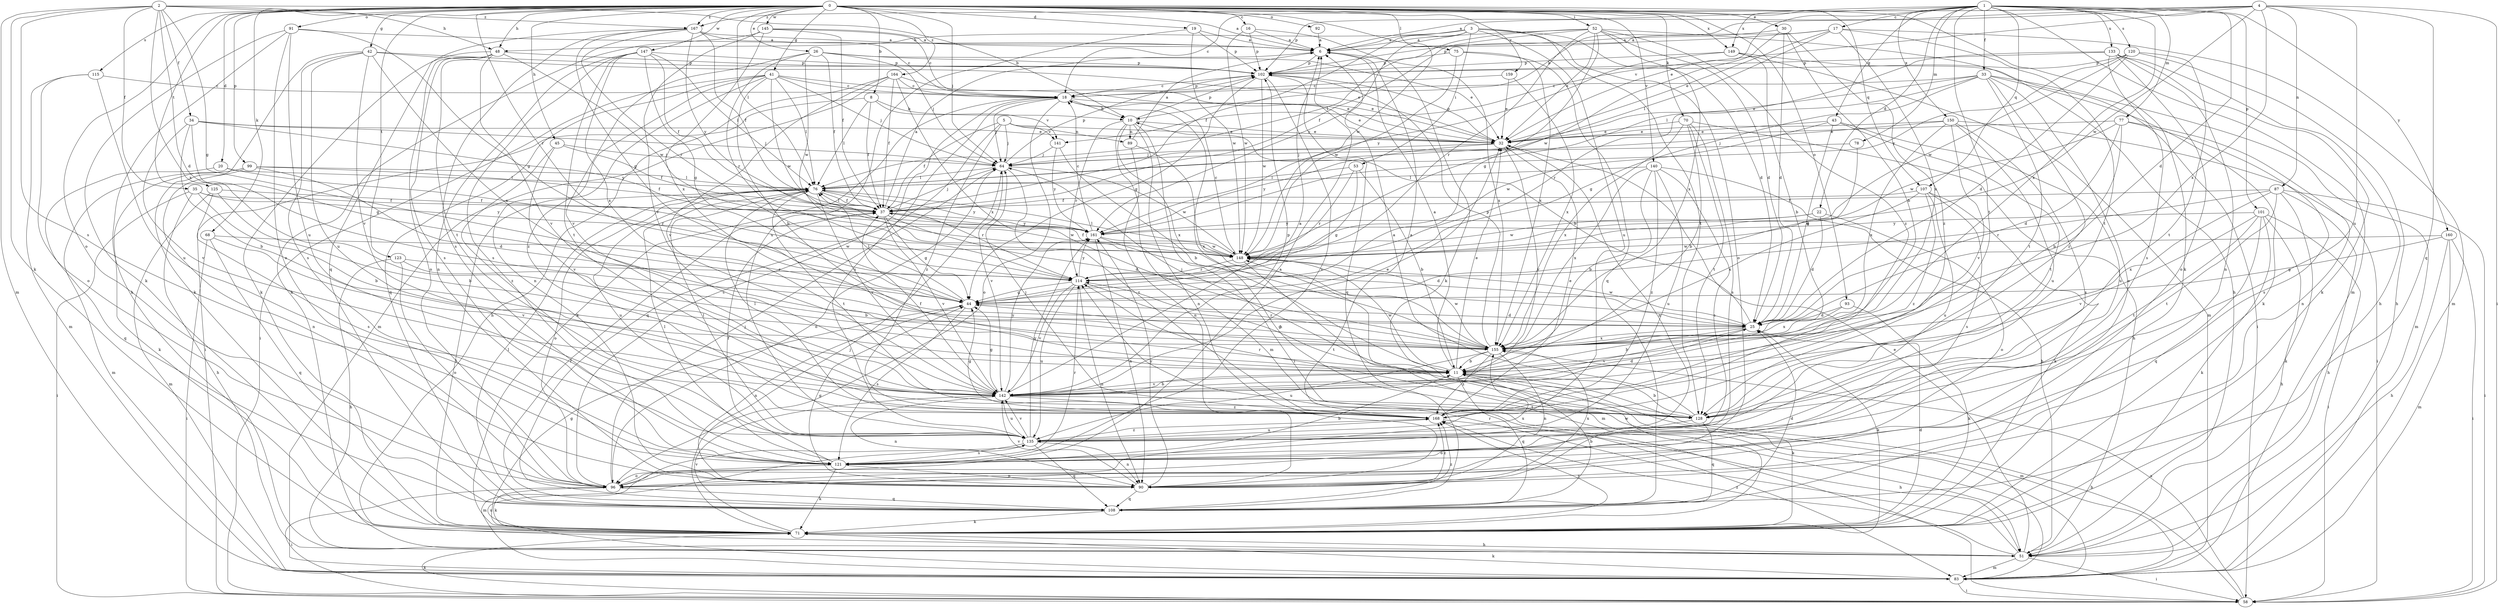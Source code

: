 strict digraph  {
0;
1;
2;
3;
4;
5;
6;
8;
10;
11;
16;
17;
18;
19;
20;
22;
25;
26;
30;
32;
33;
34;
35;
37;
41;
42;
43;
44;
45;
48;
51;
52;
53;
58;
64;
68;
70;
71;
75;
76;
77;
78;
83;
87;
89;
90;
91;
92;
93;
96;
99;
101;
102;
107;
108;
114;
115;
120;
121;
123;
125;
128;
133;
135;
140;
141;
142;
145;
147;
148;
149;
150;
155;
159;
160;
161;
164;
167;
168;
0 -> 6  [label=a];
0 -> 8  [label=b];
0 -> 16  [label=c];
0 -> 19  [label=d];
0 -> 20  [label=d];
0 -> 26  [label=e];
0 -> 30  [label=e];
0 -> 41  [label=g];
0 -> 42  [label=g];
0 -> 45  [label=h];
0 -> 48  [label=h];
0 -> 52  [label=i];
0 -> 64  [label=j];
0 -> 68  [label=k];
0 -> 70  [label=k];
0 -> 71  [label=k];
0 -> 75  [label=l];
0 -> 76  [label=l];
0 -> 91  [label=o];
0 -> 92  [label=o];
0 -> 93  [label=o];
0 -> 96  [label=o];
0 -> 99  [label=p];
0 -> 107  [label=q];
0 -> 114  [label=r];
0 -> 115  [label=s];
0 -> 123  [label=t];
0 -> 125  [label=t];
0 -> 140  [label=v];
0 -> 145  [label=w];
0 -> 147  [label=w];
0 -> 148  [label=w];
0 -> 149  [label=x];
0 -> 159  [label=y];
0 -> 164  [label=z];
0 -> 167  [label=z];
1 -> 17  [label=c];
1 -> 22  [label=d];
1 -> 25  [label=d];
1 -> 32  [label=e];
1 -> 33  [label=f];
1 -> 43  [label=g];
1 -> 77  [label=m];
1 -> 78  [label=m];
1 -> 83  [label=m];
1 -> 101  [label=p];
1 -> 102  [label=p];
1 -> 107  [label=q];
1 -> 120  [label=s];
1 -> 128  [label=t];
1 -> 133  [label=u];
1 -> 149  [label=x];
1 -> 150  [label=x];
1 -> 155  [label=x];
1 -> 160  [label=y];
2 -> 10  [label=b];
2 -> 25  [label=d];
2 -> 34  [label=f];
2 -> 35  [label=f];
2 -> 44  [label=g];
2 -> 48  [label=h];
2 -> 71  [label=k];
2 -> 83  [label=m];
2 -> 121  [label=s];
2 -> 155  [label=x];
2 -> 167  [label=z];
3 -> 6  [label=a];
3 -> 25  [label=d];
3 -> 37  [label=f];
3 -> 48  [label=h];
3 -> 53  [label=i];
3 -> 96  [label=o];
3 -> 128  [label=t];
3 -> 135  [label=u];
3 -> 161  [label=y];
4 -> 6  [label=a];
4 -> 10  [label=b];
4 -> 18  [label=c];
4 -> 58  [label=i];
4 -> 87  [label=n];
4 -> 108  [label=q];
4 -> 135  [label=u];
4 -> 141  [label=v];
4 -> 148  [label=w];
4 -> 155  [label=x];
4 -> 167  [label=z];
5 -> 32  [label=e];
5 -> 37  [label=f];
5 -> 64  [label=j];
5 -> 89  [label=n];
5 -> 108  [label=q];
5 -> 141  [label=v];
5 -> 168  [label=z];
6 -> 102  [label=p];
6 -> 155  [label=x];
8 -> 10  [label=b];
8 -> 37  [label=f];
8 -> 58  [label=i];
8 -> 76  [label=l];
8 -> 141  [label=v];
10 -> 32  [label=e];
10 -> 58  [label=i];
10 -> 83  [label=m];
10 -> 89  [label=n];
10 -> 90  [label=n];
10 -> 102  [label=p];
10 -> 114  [label=r];
10 -> 155  [label=x];
11 -> 6  [label=a];
11 -> 32  [label=e];
11 -> 64  [label=j];
11 -> 71  [label=k];
11 -> 83  [label=m];
11 -> 108  [label=q];
11 -> 142  [label=v];
11 -> 148  [label=w];
16 -> 6  [label=a];
16 -> 71  [label=k];
16 -> 102  [label=p];
16 -> 148  [label=w];
17 -> 6  [label=a];
17 -> 32  [label=e];
17 -> 76  [label=l];
17 -> 83  [label=m];
17 -> 102  [label=p];
17 -> 128  [label=t];
17 -> 155  [label=x];
18 -> 10  [label=b];
18 -> 32  [label=e];
18 -> 51  [label=h];
18 -> 64  [label=j];
18 -> 71  [label=k];
18 -> 96  [label=o];
18 -> 102  [label=p];
18 -> 135  [label=u];
19 -> 6  [label=a];
19 -> 102  [label=p];
19 -> 135  [label=u];
19 -> 148  [label=w];
20 -> 76  [label=l];
20 -> 108  [label=q];
20 -> 114  [label=r];
22 -> 25  [label=d];
22 -> 96  [label=o];
22 -> 148  [label=w];
22 -> 161  [label=y];
25 -> 10  [label=b];
25 -> 11  [label=b];
25 -> 71  [label=k];
25 -> 142  [label=v];
25 -> 148  [label=w];
25 -> 155  [label=x];
26 -> 32  [label=e];
26 -> 37  [label=f];
26 -> 64  [label=j];
26 -> 102  [label=p];
26 -> 114  [label=r];
26 -> 142  [label=v];
26 -> 148  [label=w];
30 -> 6  [label=a];
30 -> 11  [label=b];
30 -> 25  [label=d];
30 -> 148  [label=w];
30 -> 168  [label=z];
32 -> 64  [label=j];
32 -> 90  [label=n];
32 -> 102  [label=p];
32 -> 142  [label=v];
32 -> 161  [label=y];
33 -> 18  [label=c];
33 -> 32  [label=e];
33 -> 44  [label=g];
33 -> 71  [label=k];
33 -> 83  [label=m];
33 -> 96  [label=o];
33 -> 114  [label=r];
33 -> 128  [label=t];
33 -> 168  [label=z];
34 -> 11  [label=b];
34 -> 32  [label=e];
34 -> 44  [label=g];
34 -> 64  [label=j];
34 -> 142  [label=v];
34 -> 161  [label=y];
35 -> 11  [label=b];
35 -> 37  [label=f];
35 -> 51  [label=h];
35 -> 58  [label=i];
35 -> 161  [label=y];
37 -> 6  [label=a];
37 -> 25  [label=d];
37 -> 44  [label=g];
37 -> 64  [label=j];
37 -> 76  [label=l];
37 -> 142  [label=v];
37 -> 148  [label=w];
37 -> 161  [label=y];
41 -> 11  [label=b];
41 -> 18  [label=c];
41 -> 32  [label=e];
41 -> 58  [label=i];
41 -> 64  [label=j];
41 -> 76  [label=l];
41 -> 90  [label=n];
41 -> 108  [label=q];
41 -> 148  [label=w];
41 -> 168  [label=z];
42 -> 32  [label=e];
42 -> 71  [label=k];
42 -> 102  [label=p];
42 -> 121  [label=s];
42 -> 135  [label=u];
42 -> 142  [label=v];
42 -> 155  [label=x];
43 -> 25  [label=d];
43 -> 32  [label=e];
43 -> 128  [label=t];
43 -> 135  [label=u];
43 -> 148  [label=w];
44 -> 25  [label=d];
44 -> 76  [label=l];
44 -> 90  [label=n];
44 -> 121  [label=s];
45 -> 37  [label=f];
45 -> 64  [label=j];
45 -> 142  [label=v];
45 -> 168  [label=z];
48 -> 71  [label=k];
48 -> 96  [label=o];
48 -> 102  [label=p];
48 -> 121  [label=s];
48 -> 128  [label=t];
48 -> 142  [label=v];
48 -> 148  [label=w];
51 -> 32  [label=e];
51 -> 58  [label=i];
51 -> 83  [label=m];
51 -> 114  [label=r];
51 -> 168  [label=z];
52 -> 6  [label=a];
52 -> 25  [label=d];
52 -> 32  [label=e];
52 -> 37  [label=f];
52 -> 44  [label=g];
52 -> 51  [label=h];
52 -> 76  [label=l];
52 -> 114  [label=r];
52 -> 155  [label=x];
52 -> 168  [label=z];
53 -> 11  [label=b];
53 -> 44  [label=g];
53 -> 76  [label=l];
53 -> 114  [label=r];
58 -> 11  [label=b];
58 -> 71  [label=k];
58 -> 155  [label=x];
64 -> 76  [label=l];
64 -> 96  [label=o];
64 -> 102  [label=p];
64 -> 142  [label=v];
64 -> 148  [label=w];
64 -> 168  [label=z];
68 -> 58  [label=i];
68 -> 108  [label=q];
68 -> 142  [label=v];
68 -> 148  [label=w];
70 -> 11  [label=b];
70 -> 32  [label=e];
70 -> 51  [label=h];
70 -> 121  [label=s];
70 -> 128  [label=t];
70 -> 155  [label=x];
71 -> 25  [label=d];
71 -> 44  [label=g];
71 -> 51  [label=h];
71 -> 64  [label=j];
71 -> 76  [label=l];
71 -> 142  [label=v];
71 -> 168  [label=z];
75 -> 102  [label=p];
75 -> 108  [label=q];
75 -> 148  [label=w];
75 -> 155  [label=x];
76 -> 37  [label=f];
76 -> 96  [label=o];
76 -> 114  [label=r];
76 -> 128  [label=t];
76 -> 135  [label=u];
76 -> 142  [label=v];
76 -> 161  [label=y];
77 -> 11  [label=b];
77 -> 25  [label=d];
77 -> 32  [label=e];
77 -> 90  [label=n];
77 -> 121  [label=s];
77 -> 148  [label=w];
78 -> 44  [label=g];
78 -> 64  [label=j];
83 -> 58  [label=i];
83 -> 71  [label=k];
83 -> 135  [label=u];
83 -> 148  [label=w];
87 -> 37  [label=f];
87 -> 51  [label=h];
87 -> 58  [label=i];
87 -> 71  [label=k];
87 -> 114  [label=r];
87 -> 128  [label=t];
87 -> 155  [label=x];
89 -> 6  [label=a];
89 -> 90  [label=n];
89 -> 155  [label=x];
90 -> 44  [label=g];
90 -> 108  [label=q];
90 -> 142  [label=v];
90 -> 155  [label=x];
90 -> 161  [label=y];
90 -> 168  [label=z];
91 -> 6  [label=a];
91 -> 44  [label=g];
91 -> 51  [label=h];
91 -> 71  [label=k];
91 -> 96  [label=o];
91 -> 135  [label=u];
92 -> 6  [label=a];
93 -> 25  [label=d];
93 -> 71  [label=k];
93 -> 155  [label=x];
96 -> 6  [label=a];
96 -> 18  [label=c];
96 -> 58  [label=i];
96 -> 64  [label=j];
96 -> 71  [label=k];
96 -> 108  [label=q];
96 -> 155  [label=x];
99 -> 25  [label=d];
99 -> 37  [label=f];
99 -> 71  [label=k];
99 -> 76  [label=l];
99 -> 83  [label=m];
99 -> 90  [label=n];
101 -> 51  [label=h];
101 -> 58  [label=i];
101 -> 71  [label=k];
101 -> 108  [label=q];
101 -> 128  [label=t];
101 -> 142  [label=v];
101 -> 161  [label=y];
102 -> 18  [label=c];
102 -> 44  [label=g];
102 -> 108  [label=q];
102 -> 121  [label=s];
102 -> 148  [label=w];
107 -> 37  [label=f];
107 -> 71  [label=k];
107 -> 121  [label=s];
107 -> 135  [label=u];
107 -> 155  [label=x];
107 -> 168  [label=z];
108 -> 11  [label=b];
108 -> 25  [label=d];
108 -> 37  [label=f];
108 -> 71  [label=k];
108 -> 76  [label=l];
108 -> 168  [label=z];
114 -> 44  [label=g];
114 -> 90  [label=n];
114 -> 128  [label=t];
114 -> 135  [label=u];
114 -> 142  [label=v];
114 -> 161  [label=y];
115 -> 18  [label=c];
115 -> 83  [label=m];
115 -> 96  [label=o];
115 -> 135  [label=u];
120 -> 25  [label=d];
120 -> 51  [label=h];
120 -> 102  [label=p];
120 -> 128  [label=t];
120 -> 148  [label=w];
120 -> 161  [label=y];
121 -> 11  [label=b];
121 -> 37  [label=f];
121 -> 71  [label=k];
121 -> 76  [label=l];
121 -> 90  [label=n];
121 -> 96  [label=o];
121 -> 114  [label=r];
123 -> 11  [label=b];
123 -> 51  [label=h];
123 -> 96  [label=o];
123 -> 114  [label=r];
125 -> 11  [label=b];
125 -> 37  [label=f];
125 -> 83  [label=m];
125 -> 121  [label=s];
128 -> 6  [label=a];
128 -> 11  [label=b];
128 -> 96  [label=o];
128 -> 108  [label=q];
128 -> 114  [label=r];
133 -> 51  [label=h];
133 -> 71  [label=k];
133 -> 76  [label=l];
133 -> 90  [label=n];
133 -> 96  [label=o];
133 -> 102  [label=p];
133 -> 121  [label=s];
135 -> 76  [label=l];
135 -> 83  [label=m];
135 -> 90  [label=n];
135 -> 108  [label=q];
135 -> 121  [label=s];
135 -> 142  [label=v];
135 -> 161  [label=y];
135 -> 168  [label=z];
140 -> 11  [label=b];
140 -> 51  [label=h];
140 -> 76  [label=l];
140 -> 121  [label=s];
140 -> 135  [label=u];
140 -> 155  [label=x];
140 -> 168  [label=z];
141 -> 11  [label=b];
141 -> 64  [label=j];
141 -> 161  [label=y];
142 -> 6  [label=a];
142 -> 11  [label=b];
142 -> 25  [label=d];
142 -> 32  [label=e];
142 -> 37  [label=f];
142 -> 44  [label=g];
142 -> 90  [label=n];
142 -> 102  [label=p];
142 -> 128  [label=t];
142 -> 135  [label=u];
142 -> 161  [label=y];
142 -> 168  [label=z];
145 -> 6  [label=a];
145 -> 18  [label=c];
145 -> 37  [label=f];
145 -> 51  [label=h];
145 -> 142  [label=v];
145 -> 155  [label=x];
147 -> 37  [label=f];
147 -> 44  [label=g];
147 -> 76  [label=l];
147 -> 90  [label=n];
147 -> 102  [label=p];
147 -> 121  [label=s];
147 -> 128  [label=t];
147 -> 155  [label=x];
148 -> 18  [label=c];
148 -> 37  [label=f];
148 -> 76  [label=l];
148 -> 83  [label=m];
148 -> 114  [label=r];
149 -> 11  [label=b];
149 -> 58  [label=i];
149 -> 83  [label=m];
149 -> 102  [label=p];
149 -> 161  [label=y];
150 -> 32  [label=e];
150 -> 58  [label=i];
150 -> 64  [label=j];
150 -> 121  [label=s];
150 -> 135  [label=u];
150 -> 142  [label=v];
150 -> 155  [label=x];
155 -> 11  [label=b];
155 -> 44  [label=g];
155 -> 90  [label=n];
155 -> 102  [label=p];
155 -> 114  [label=r];
155 -> 135  [label=u];
155 -> 148  [label=w];
155 -> 168  [label=z];
159 -> 18  [label=c];
159 -> 32  [label=e];
159 -> 155  [label=x];
160 -> 44  [label=g];
160 -> 51  [label=h];
160 -> 58  [label=i];
160 -> 83  [label=m];
160 -> 148  [label=w];
161 -> 18  [label=c];
161 -> 25  [label=d];
161 -> 90  [label=n];
161 -> 148  [label=w];
164 -> 18  [label=c];
164 -> 32  [label=e];
164 -> 37  [label=f];
164 -> 51  [label=h];
164 -> 83  [label=m];
164 -> 142  [label=v];
164 -> 155  [label=x];
167 -> 6  [label=a];
167 -> 18  [label=c];
167 -> 37  [label=f];
167 -> 44  [label=g];
167 -> 108  [label=q];
167 -> 114  [label=r];
167 -> 121  [label=s];
167 -> 161  [label=y];
168 -> 6  [label=a];
168 -> 32  [label=e];
168 -> 44  [label=g];
168 -> 51  [label=h];
168 -> 64  [label=j];
168 -> 76  [label=l];
168 -> 135  [label=u];
}
